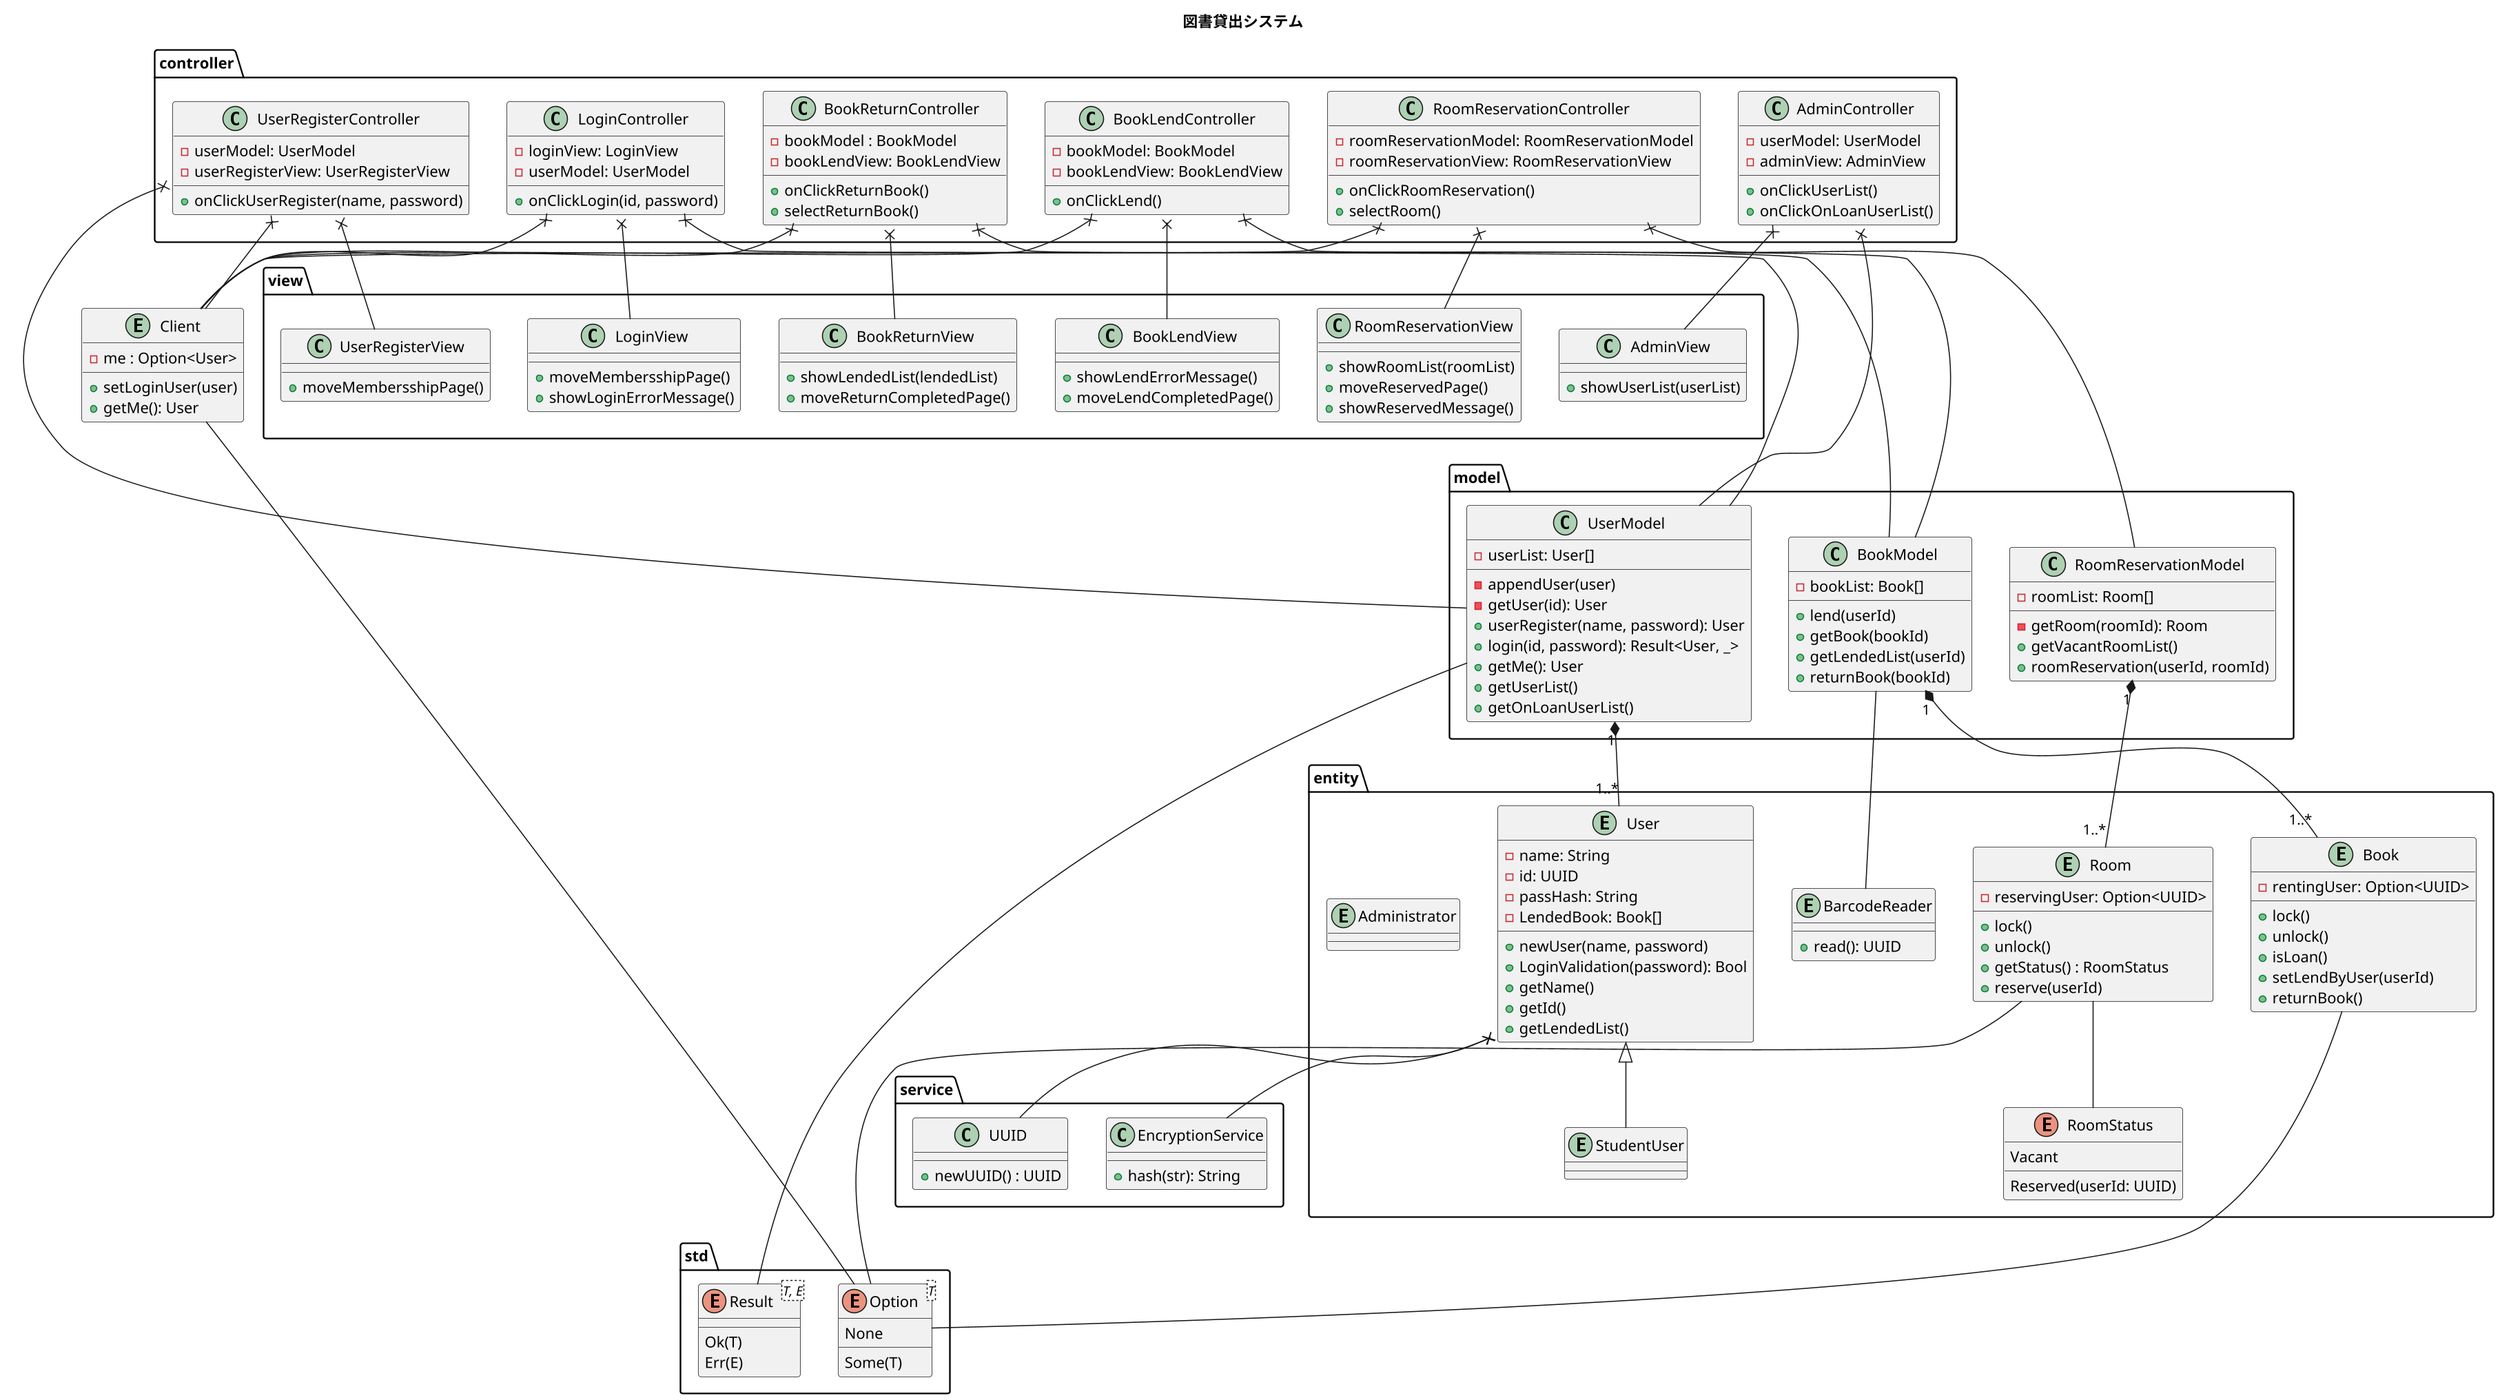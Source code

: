 @startuml 図書貸出システム

title 図書貸出システム
skinparam dpi 150



package controller {
    class UserRegisterController {
        -userModel: UserModel
        -userRegisterView: UserRegisterView
        +onClickUserRegister(name, password)
    }

    class LoginController {
        -loginView: LoginView
        -userModel: UserModel
        +onClickLogin(id, password)
    }

    class BookLendController {
        -bookModel: BookModel
        -bookLendView: BookLendView
        +onClickLend()
    }

    class BookReturnController {
        -bookModel : BookModel
        -bookLendView: BookLendView
        +onClickReturnBook()
        +selectReturnBook()
    }

    class RoomReservationController {
        -roomReservationModel: RoomReservationModel
        -roomReservationView: RoomReservationView
        +onClickRoomReservation()
        +selectRoom()
    }

    class AdminController {
        -userModel: UserModel
        -adminView: AdminView
        +onClickUserList()
        +onClickOnLoanUserList()
    }
}

package model {
    class UserModel {
        -userList: User[]
        -appendUser(user)
        -getUser(id): User
        +userRegister(name, password): User
        +login(id, password): Result<User, _>
        +getMe(): User
        +getUserList()
        +getOnLoanUserList()
    }

    class BookModel {
        -bookList: Book[]
        +lend(userId)
        +getBook(bookId)
        +getLendedList(userId)
        +returnBook(bookId)
    }

    class RoomReservationModel {
        -roomList: Room[]
        -getRoom(roomId): Room
        +getVacantRoomList()
        +roomReservation(userId, roomId)
    }
}

package view {
    class UserRegisterView {
        +moveMembersshipPage()
    }

    class LoginView {
        +moveMembersshipPage()
        +showLoginErrorMessage()
    }

    class BookLendView {
        +showLendErrorMessage()
        +moveLendCompletedPage()
    }

    class BookReturnView {
        +showLendedList(lendedList)
        +moveReturnCompletedPage()
    }

    class RoomReservationView {
        +showRoomList(roomList)
        +moveReservedPage()
        +showReservedMessage()
    }

    class AdminView {
        +showUserList(userList)
    }
}

package entity {
    entity BarcodeReader {
        +read(): UUID
    }

    entity Book {
        -rentingUser: Option<UUID>
        +lock()
        +unlock()
        +isLoan()
        +setLendByUser(userId)
        +returnBook()
    }

    entity Room {
        -reservingUser: Option<UUID>
        +lock()
        +unlock()
        +getStatus() : RoomStatus
        +reserve(userId)
    }

    enum RoomStatus {
        Vacant
        Reserved(userId: UUID)
    }

    entity User {
        -name: String
        -id: UUID
        -passHash: String
        -LendedBook: Book[]
        +newUser(name, password)
        +LoginValidation(password): Bool
        +getName()
        +getId()
        +getLendedList()
    }

    entity StudentUser
    User <|-- StudentUser

    entity Administrator
}

package service {
    class EncryptionService {
        +hash(str): String
    }

    class UUID {
        +newUUID() : UUID
    }
}

package std {
    enum Result<T, E> {
        Ok(T)
        Err(E)
    }

    enum Option<T> {
        None
        Some(T)
    }
}

entity Client {
        -me : Option<User>
        +setLoginUser(user)
        +getMe(): User
}

UserModel "1" *-- "1..*" User
BookModel "1" *-- "1..*" Book
RoomReservationModel "1" *-- "1..*" Room

UserRegisterController x--- UserModel
UserRegisterController x-- UserRegisterView
LoginController x--- UserModel
LoginController x-- LoginView
BookLendController x--- BookModel
BookLendController x-- BookLendView
BookReturnController x--- BookModel
BookReturnController x-- BookReturnView
RoomReservationController x-- RoomReservationModel
RoomReservationController x-- RoomReservationView
AdminController x--- UserModel
AdminController x-- AdminView

UserRegisterController x-- Client
LoginController x-- Client
BookLendController x-- Client
BookReturnController x-- Client
RoomReservationController x-- Client


User x-- EncryptionService
User x-- UUID

Room -- RoomStatus
UserModel --- Result
Client --- Option
Book --- Option
Room --- Option
BookModel -- BarcodeReader

@enduml